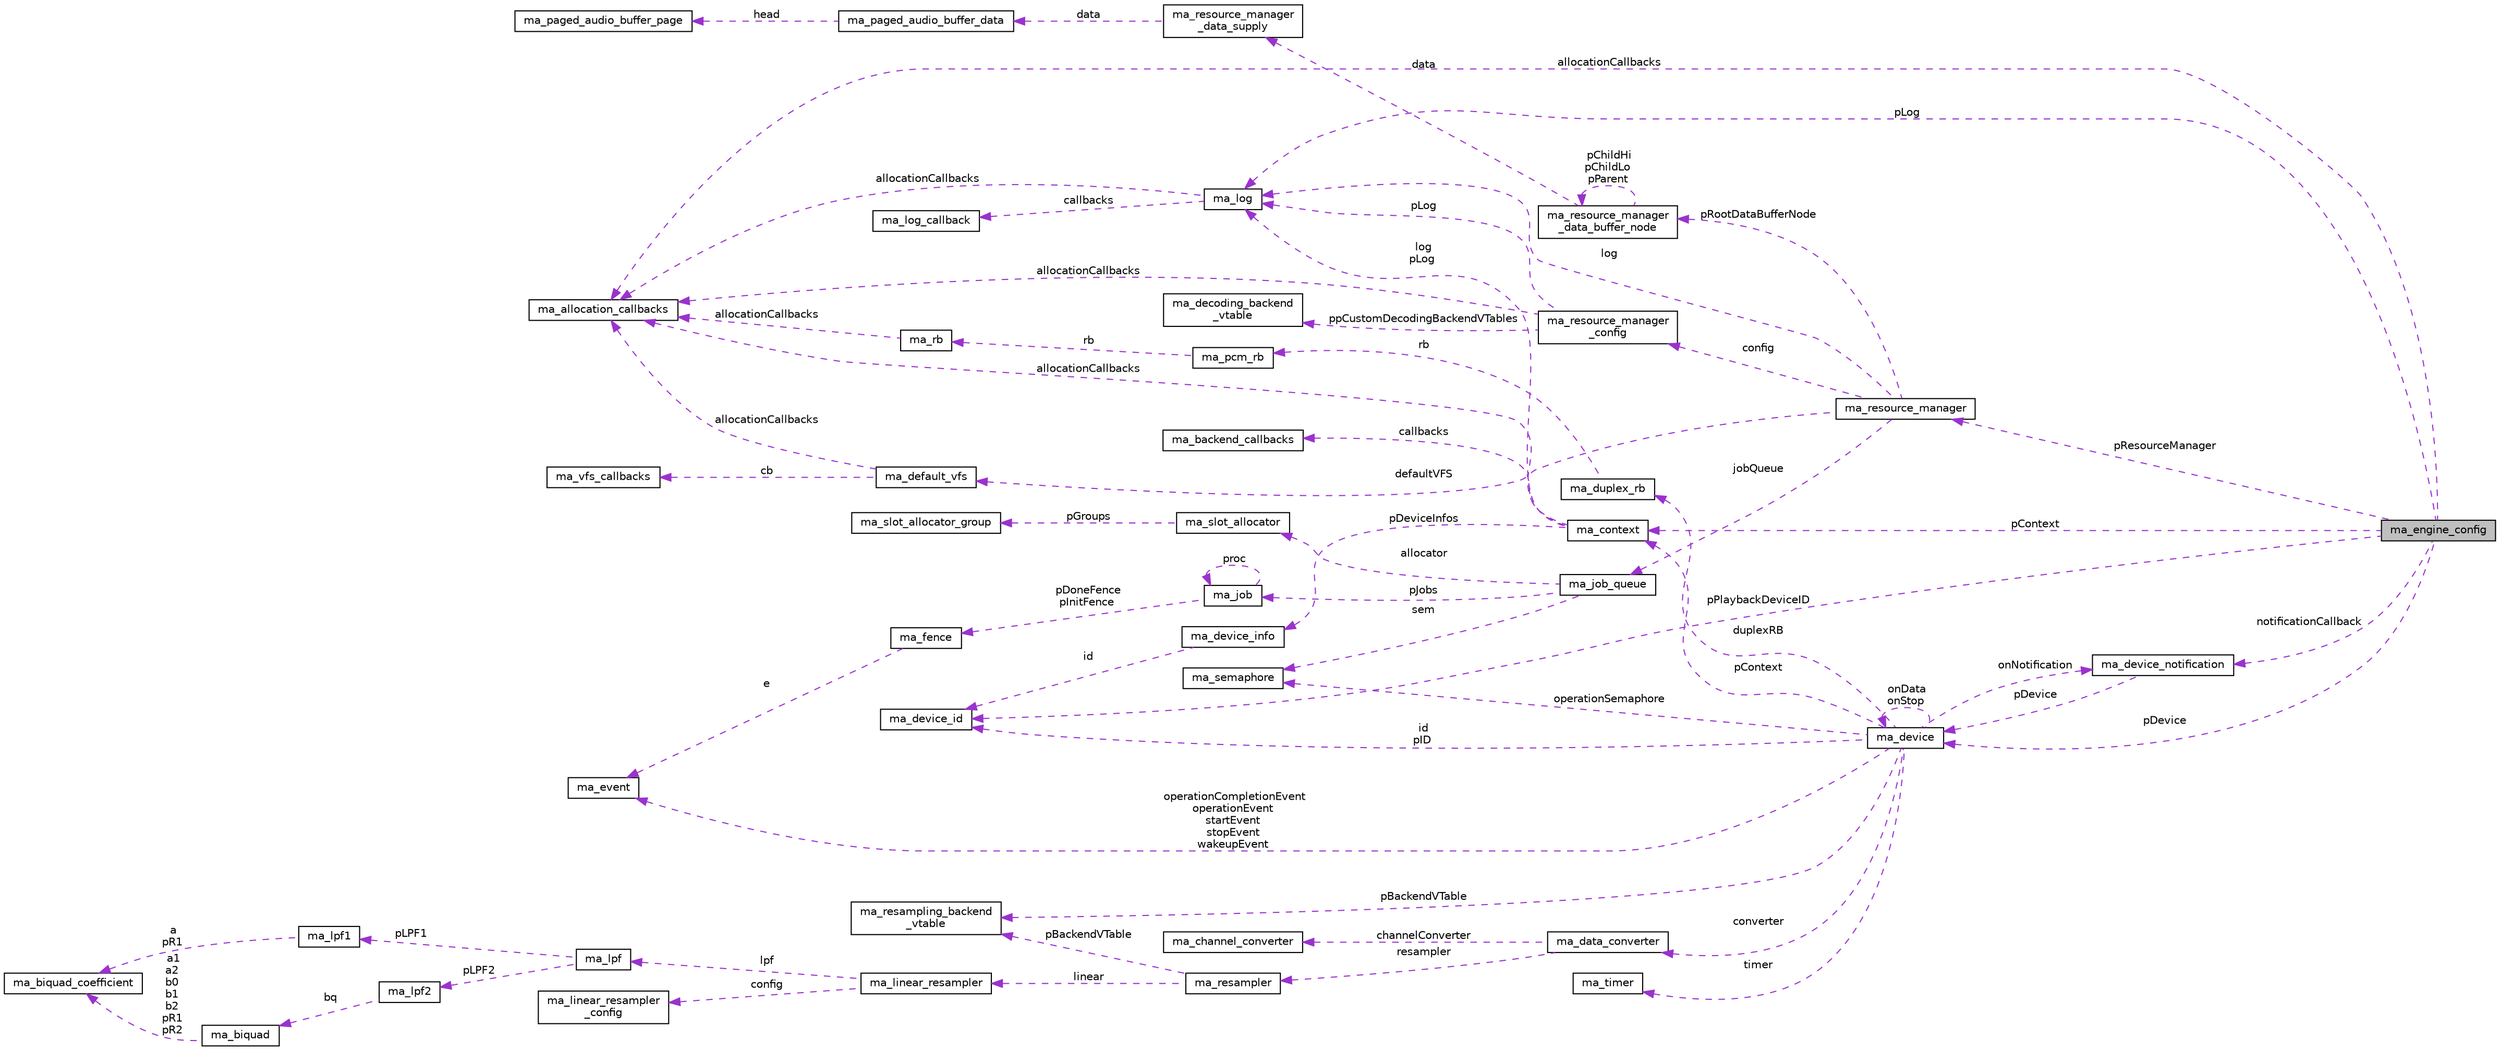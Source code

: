 digraph "ma_engine_config"
{
 // LATEX_PDF_SIZE
  edge [fontname="Helvetica",fontsize="10",labelfontname="Helvetica",labelfontsize="10"];
  node [fontname="Helvetica",fontsize="10",shape=record];
  rankdir="LR";
  Node1 [label="ma_engine_config",height=0.2,width=0.4,color="black", fillcolor="grey75", style="filled", fontcolor="black",tooltip=" "];
  Node2 -> Node1 [dir="back",color="darkorchid3",fontsize="10",style="dashed",label=" pContext" ,fontname="Helvetica"];
  Node2 [label="ma_context",height=0.2,width=0.4,color="black", fillcolor="white", style="filled",URL="$structma__context.html",tooltip=" "];
  Node3 -> Node2 [dir="back",color="darkorchid3",fontsize="10",style="dashed",label=" pDeviceInfos" ,fontname="Helvetica"];
  Node3 [label="ma_device_info",height=0.2,width=0.4,color="black", fillcolor="white", style="filled",URL="$structma__device__info.html",tooltip=" "];
  Node4 -> Node3 [dir="back",color="darkorchid3",fontsize="10",style="dashed",label=" id" ,fontname="Helvetica"];
  Node4 [label="ma_device_id",height=0.2,width=0.4,color="black", fillcolor="white", style="filled",URL="$unionma__device__id.html",tooltip=" "];
  Node5 -> Node2 [dir="back",color="darkorchid3",fontsize="10",style="dashed",label=" allocationCallbacks" ,fontname="Helvetica"];
  Node5 [label="ma_allocation_callbacks",height=0.2,width=0.4,color="black", fillcolor="white", style="filled",URL="$structma__allocation__callbacks.html",tooltip=" "];
  Node6 -> Node2 [dir="back",color="darkorchid3",fontsize="10",style="dashed",label=" log\npLog" ,fontname="Helvetica"];
  Node6 [label="ma_log",height=0.2,width=0.4,color="black", fillcolor="white", style="filled",URL="$structma__log.html",tooltip=" "];
  Node5 -> Node6 [dir="back",color="darkorchid3",fontsize="10",style="dashed",label=" allocationCallbacks" ,fontname="Helvetica"];
  Node7 -> Node6 [dir="back",color="darkorchid3",fontsize="10",style="dashed",label=" callbacks" ,fontname="Helvetica"];
  Node7 [label="ma_log_callback",height=0.2,width=0.4,color="black", fillcolor="white", style="filled",URL="$structma__log__callback.html",tooltip=" "];
  Node8 -> Node2 [dir="back",color="darkorchid3",fontsize="10",style="dashed",label=" callbacks" ,fontname="Helvetica"];
  Node8 [label="ma_backend_callbacks",height=0.2,width=0.4,color="black", fillcolor="white", style="filled",URL="$structma__backend__callbacks.html",tooltip=" "];
  Node9 -> Node1 [dir="back",color="darkorchid3",fontsize="10",style="dashed",label=" pResourceManager" ,fontname="Helvetica"];
  Node9 [label="ma_resource_manager",height=0.2,width=0.4,color="black", fillcolor="white", style="filled",URL="$structma__resource__manager.html",tooltip=" "];
  Node10 -> Node9 [dir="back",color="darkorchid3",fontsize="10",style="dashed",label=" defaultVFS" ,fontname="Helvetica"];
  Node10 [label="ma_default_vfs",height=0.2,width=0.4,color="black", fillcolor="white", style="filled",URL="$structma__default__vfs.html",tooltip=" "];
  Node11 -> Node10 [dir="back",color="darkorchid3",fontsize="10",style="dashed",label=" cb" ,fontname="Helvetica"];
  Node11 [label="ma_vfs_callbacks",height=0.2,width=0.4,color="black", fillcolor="white", style="filled",URL="$structma__vfs__callbacks.html",tooltip=" "];
  Node5 -> Node10 [dir="back",color="darkorchid3",fontsize="10",style="dashed",label=" allocationCallbacks" ,fontname="Helvetica"];
  Node12 -> Node9 [dir="back",color="darkorchid3",fontsize="10",style="dashed",label=" jobQueue" ,fontname="Helvetica"];
  Node12 [label="ma_job_queue",height=0.2,width=0.4,color="black", fillcolor="white", style="filled",URL="$structma__job__queue.html",tooltip=" "];
  Node13 -> Node12 [dir="back",color="darkorchid3",fontsize="10",style="dashed",label=" sem" ,fontname="Helvetica"];
  Node13 [label="ma_semaphore",height=0.2,width=0.4,color="black", fillcolor="white", style="filled",URL="$structma__semaphore.html",tooltip=" "];
  Node14 -> Node12 [dir="back",color="darkorchid3",fontsize="10",style="dashed",label=" pJobs" ,fontname="Helvetica"];
  Node14 [label="ma_job",height=0.2,width=0.4,color="black", fillcolor="white", style="filled",URL="$structma__job.html",tooltip=" "];
  Node15 -> Node14 [dir="back",color="darkorchid3",fontsize="10",style="dashed",label=" pDoneFence\npInitFence" ,fontname="Helvetica"];
  Node15 [label="ma_fence",height=0.2,width=0.4,color="black", fillcolor="white", style="filled",URL="$structma__fence.html",tooltip=" "];
  Node16 -> Node15 [dir="back",color="darkorchid3",fontsize="10",style="dashed",label=" e" ,fontname="Helvetica"];
  Node16 [label="ma_event",height=0.2,width=0.4,color="black", fillcolor="white", style="filled",URL="$structma__event.html",tooltip=" "];
  Node14 -> Node14 [dir="back",color="darkorchid3",fontsize="10",style="dashed",label=" proc" ,fontname="Helvetica"];
  Node17 -> Node12 [dir="back",color="darkorchid3",fontsize="10",style="dashed",label=" allocator" ,fontname="Helvetica"];
  Node17 [label="ma_slot_allocator",height=0.2,width=0.4,color="black", fillcolor="white", style="filled",URL="$structma__slot__allocator.html",tooltip=" "];
  Node18 -> Node17 [dir="back",color="darkorchid3",fontsize="10",style="dashed",label=" pGroups" ,fontname="Helvetica"];
  Node18 [label="ma_slot_allocator_group",height=0.2,width=0.4,color="black", fillcolor="white", style="filled",URL="$structma__slot__allocator__group.html",tooltip=" "];
  Node19 -> Node9 [dir="back",color="darkorchid3",fontsize="10",style="dashed",label=" pRootDataBufferNode" ,fontname="Helvetica"];
  Node19 [label="ma_resource_manager\l_data_buffer_node",height=0.2,width=0.4,color="black", fillcolor="white", style="filled",URL="$structma__resource__manager__data__buffer__node.html",tooltip=" "];
  Node20 -> Node19 [dir="back",color="darkorchid3",fontsize="10",style="dashed",label=" data" ,fontname="Helvetica"];
  Node20 [label="ma_resource_manager\l_data_supply",height=0.2,width=0.4,color="black", fillcolor="white", style="filled",URL="$structma__resource__manager__data__supply.html",tooltip=" "];
  Node21 -> Node20 [dir="back",color="darkorchid3",fontsize="10",style="dashed",label=" data" ,fontname="Helvetica"];
  Node21 [label="ma_paged_audio_buffer_data",height=0.2,width=0.4,color="black", fillcolor="white", style="filled",URL="$structma__paged__audio__buffer__data.html",tooltip=" "];
  Node22 -> Node21 [dir="back",color="darkorchid3",fontsize="10",style="dashed",label=" head" ,fontname="Helvetica"];
  Node22 [label="ma_paged_audio_buffer_page",height=0.2,width=0.4,color="black", fillcolor="white", style="filled",URL="$structma__paged__audio__buffer__page.html",tooltip=" "];
  Node19 -> Node19 [dir="back",color="darkorchid3",fontsize="10",style="dashed",label=" pChildHi\npChildLo\npParent" ,fontname="Helvetica"];
  Node6 -> Node9 [dir="back",color="darkorchid3",fontsize="10",style="dashed",label=" log" ,fontname="Helvetica"];
  Node23 -> Node9 [dir="back",color="darkorchid3",fontsize="10",style="dashed",label=" config" ,fontname="Helvetica"];
  Node23 [label="ma_resource_manager\l_config",height=0.2,width=0.4,color="black", fillcolor="white", style="filled",URL="$structma__resource__manager__config.html",tooltip=" "];
  Node24 -> Node23 [dir="back",color="darkorchid3",fontsize="10",style="dashed",label=" ppCustomDecodingBackendVTables" ,fontname="Helvetica"];
  Node24 [label="ma_decoding_backend\l_vtable",height=0.2,width=0.4,color="black", fillcolor="white", style="filled",URL="$structma__decoding__backend__vtable.html",tooltip=" "];
  Node5 -> Node23 [dir="back",color="darkorchid3",fontsize="10",style="dashed",label=" allocationCallbacks" ,fontname="Helvetica"];
  Node6 -> Node23 [dir="back",color="darkorchid3",fontsize="10",style="dashed",label=" pLog" ,fontname="Helvetica"];
  Node5 -> Node1 [dir="back",color="darkorchid3",fontsize="10",style="dashed",label=" allocationCallbacks" ,fontname="Helvetica"];
  Node6 -> Node1 [dir="back",color="darkorchid3",fontsize="10",style="dashed",label=" pLog" ,fontname="Helvetica"];
  Node25 -> Node1 [dir="back",color="darkorchid3",fontsize="10",style="dashed",label=" notificationCallback" ,fontname="Helvetica"];
  Node25 [label="ma_device_notification",height=0.2,width=0.4,color="black", fillcolor="white", style="filled",URL="$structma__device__notification.html",tooltip=" "];
  Node26 -> Node25 [dir="back",color="darkorchid3",fontsize="10",style="dashed",label=" pDevice" ,fontname="Helvetica"];
  Node26 [label="ma_device",height=0.2,width=0.4,color="black", fillcolor="white", style="filled",URL="$structma__device.html",tooltip=" "];
  Node27 -> Node26 [dir="back",color="darkorchid3",fontsize="10",style="dashed",label=" pBackendVTable" ,fontname="Helvetica"];
  Node27 [label="ma_resampling_backend\l_vtable",height=0.2,width=0.4,color="black", fillcolor="white", style="filled",URL="$structma__resampling__backend__vtable.html",tooltip=" "];
  Node13 -> Node26 [dir="back",color="darkorchid3",fontsize="10",style="dashed",label=" operationSemaphore" ,fontname="Helvetica"];
  Node2 -> Node26 [dir="back",color="darkorchid3",fontsize="10",style="dashed",label=" pContext" ,fontname="Helvetica"];
  Node28 -> Node26 [dir="back",color="darkorchid3",fontsize="10",style="dashed",label=" timer" ,fontname="Helvetica"];
  Node28 [label="ma_timer",height=0.2,width=0.4,color="black", fillcolor="white", style="filled",URL="$unionma__timer.html",tooltip=" "];
  Node29 -> Node26 [dir="back",color="darkorchid3",fontsize="10",style="dashed",label=" converter" ,fontname="Helvetica"];
  Node29 [label="ma_data_converter",height=0.2,width=0.4,color="black", fillcolor="white", style="filled",URL="$structma__data__converter.html",tooltip=" "];
  Node30 -> Node29 [dir="back",color="darkorchid3",fontsize="10",style="dashed",label=" resampler" ,fontname="Helvetica"];
  Node30 [label="ma_resampler",height=0.2,width=0.4,color="black", fillcolor="white", style="filled",URL="$structma__resampler.html",tooltip=" "];
  Node27 -> Node30 [dir="back",color="darkorchid3",fontsize="10",style="dashed",label=" pBackendVTable" ,fontname="Helvetica"];
  Node31 -> Node30 [dir="back",color="darkorchid3",fontsize="10",style="dashed",label=" linear" ,fontname="Helvetica"];
  Node31 [label="ma_linear_resampler",height=0.2,width=0.4,color="black", fillcolor="white", style="filled",URL="$structma__linear__resampler.html",tooltip=" "];
  Node32 -> Node31 [dir="back",color="darkorchid3",fontsize="10",style="dashed",label=" lpf" ,fontname="Helvetica"];
  Node32 [label="ma_lpf",height=0.2,width=0.4,color="black", fillcolor="white", style="filled",URL="$structma__lpf.html",tooltip=" "];
  Node33 -> Node32 [dir="back",color="darkorchid3",fontsize="10",style="dashed",label=" pLPF1" ,fontname="Helvetica"];
  Node33 [label="ma_lpf1",height=0.2,width=0.4,color="black", fillcolor="white", style="filled",URL="$structma__lpf1.html",tooltip=" "];
  Node34 -> Node33 [dir="back",color="darkorchid3",fontsize="10",style="dashed",label=" a\npR1" ,fontname="Helvetica"];
  Node34 [label="ma_biquad_coefficient",height=0.2,width=0.4,color="black", fillcolor="white", style="filled",URL="$unionma__biquad__coefficient.html",tooltip=" "];
  Node35 -> Node32 [dir="back",color="darkorchid3",fontsize="10",style="dashed",label=" pLPF2" ,fontname="Helvetica"];
  Node35 [label="ma_lpf2",height=0.2,width=0.4,color="black", fillcolor="white", style="filled",URL="$structma__lpf2.html",tooltip=" "];
  Node36 -> Node35 [dir="back",color="darkorchid3",fontsize="10",style="dashed",label=" bq" ,fontname="Helvetica"];
  Node36 [label="ma_biquad",height=0.2,width=0.4,color="black", fillcolor="white", style="filled",URL="$structma__biquad.html",tooltip=" "];
  Node34 -> Node36 [dir="back",color="darkorchid3",fontsize="10",style="dashed",label=" a1\na2\nb0\nb1\nb2\npR1\npR2" ,fontname="Helvetica"];
  Node37 -> Node31 [dir="back",color="darkorchid3",fontsize="10",style="dashed",label=" config" ,fontname="Helvetica"];
  Node37 [label="ma_linear_resampler\l_config",height=0.2,width=0.4,color="black", fillcolor="white", style="filled",URL="$structma__linear__resampler__config.html",tooltip=" "];
  Node38 -> Node29 [dir="back",color="darkorchid3",fontsize="10",style="dashed",label=" channelConverter" ,fontname="Helvetica"];
  Node38 [label="ma_channel_converter",height=0.2,width=0.4,color="black", fillcolor="white", style="filled",URL="$structma__channel__converter.html",tooltip=" "];
  Node4 -> Node26 [dir="back",color="darkorchid3",fontsize="10",style="dashed",label=" id\npID" ,fontname="Helvetica"];
  Node16 -> Node26 [dir="back",color="darkorchid3",fontsize="10",style="dashed",label=" operationCompletionEvent\noperationEvent\nstartEvent\nstopEvent\nwakeupEvent" ,fontname="Helvetica"];
  Node25 -> Node26 [dir="back",color="darkorchid3",fontsize="10",style="dashed",label=" onNotification" ,fontname="Helvetica"];
  Node39 -> Node26 [dir="back",color="darkorchid3",fontsize="10",style="dashed",label=" duplexRB" ,fontname="Helvetica"];
  Node39 [label="ma_duplex_rb",height=0.2,width=0.4,color="black", fillcolor="white", style="filled",URL="$structma__duplex__rb.html",tooltip=" "];
  Node40 -> Node39 [dir="back",color="darkorchid3",fontsize="10",style="dashed",label=" rb" ,fontname="Helvetica"];
  Node40 [label="ma_pcm_rb",height=0.2,width=0.4,color="black", fillcolor="white", style="filled",URL="$structma__pcm__rb.html",tooltip=" "];
  Node41 -> Node40 [dir="back",color="darkorchid3",fontsize="10",style="dashed",label=" rb" ,fontname="Helvetica"];
  Node41 [label="ma_rb",height=0.2,width=0.4,color="black", fillcolor="white", style="filled",URL="$structma__rb.html",tooltip=" "];
  Node5 -> Node41 [dir="back",color="darkorchid3",fontsize="10",style="dashed",label=" allocationCallbacks" ,fontname="Helvetica"];
  Node26 -> Node26 [dir="back",color="darkorchid3",fontsize="10",style="dashed",label=" onData\nonStop" ,fontname="Helvetica"];
  Node4 -> Node1 [dir="back",color="darkorchid3",fontsize="10",style="dashed",label=" pPlaybackDeviceID" ,fontname="Helvetica"];
  Node26 -> Node1 [dir="back",color="darkorchid3",fontsize="10",style="dashed",label=" pDevice" ,fontname="Helvetica"];
}

